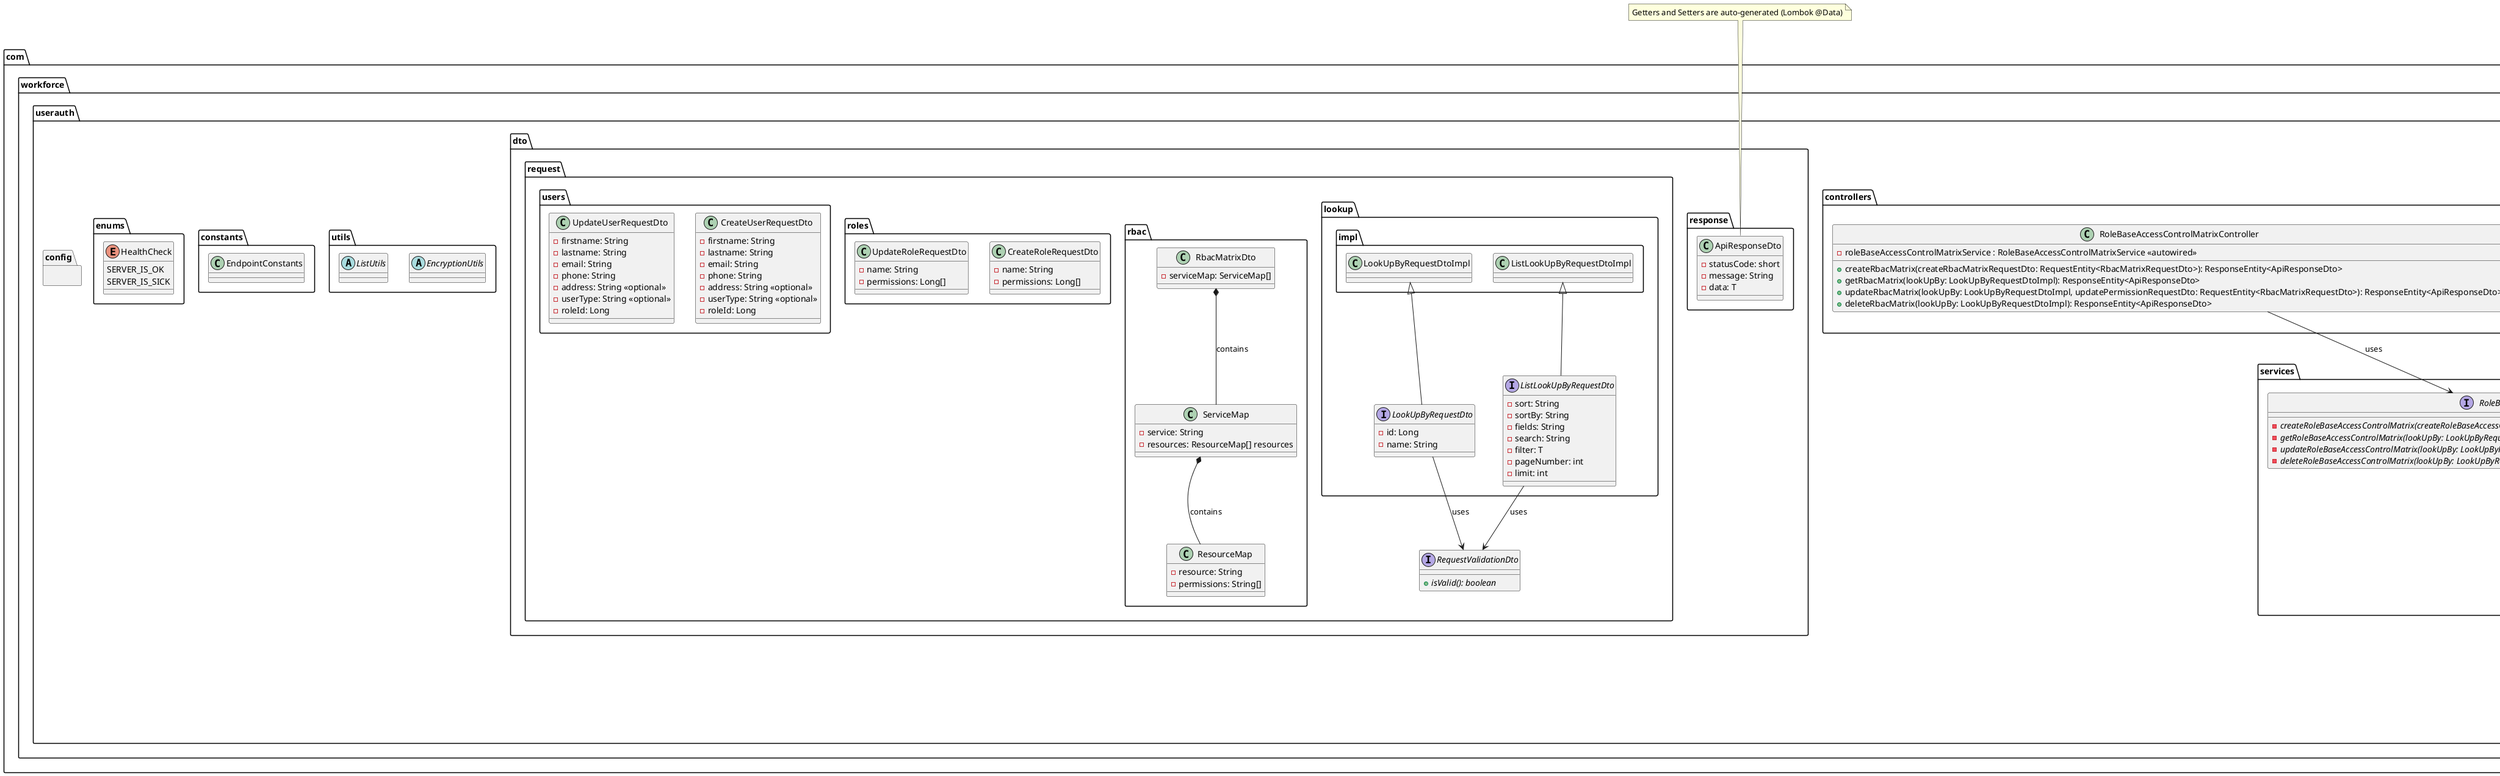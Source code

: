 @startuml

package com.workforce.userauth {
    package controllers {
        class RoleBaseAccessControlMatrixController
        class RolesController
        class UsersController
        class AuthController
    }

    package services {
        interface RoleBaseAccessControlMatrixService
        interface RolesService
        interface UsersService
        interface AuthService

        package impl {
            class RoleBaseAccessControlMatrixServiceImpl
            class RolesServiceImpl
            class UsersServiceImpl
            class AuthServiceImpl
        }
    }

    package repositories {
        interface RoleBaseAccessControlMatrixRepository
        interface RolesRepository
        interface UsersRepository
        interface AuthRepository
    }

    package dto {
        package response {
            class ApiResponseDto
        }

        package request {
            interface RequestValidationDto

            package lookup {
                interface LookUpByRequestDto
                interface ListLookUpByRequestDto

                package impl {
                    class LookUpByRequestDtoImpl
                    class ListLookUpByRequestDtoImpl
                }
            }

            package rbac {
                class RbacMatrixDto
                class ServiceMap
                class ResourceMap
            }

            package roles {
                class CreateRoleRequestDto
                class UpdateRoleRequestDto
            }
            package users {
                class CreateUserRequestDto
                class UpdateUserRequestDto
            }
        }
    }

    package utils {
        abstract class EncryptionUtils
        abstract class ListUtils
    }

    package constants {
        class EndpointConstants
    }

    package config {}
}


'Dto-details
class com.workforce.userauth.dto.response.ApiResponseDto {
    - statusCode: short
    - message: String
    - data: T
}

interface com.workforce.userauth.dto.request.RequestValidationDto {
    {abstract} + isValid(): boolean
}

interface com.workforce.userauth.dto.request.lookup.LookUpByRequestDto {
    - id: Long
    - name: String
}

class com.workforce.userauth.dto.request.rbac.RbacMatrixDto {
    - serviceMap: ServiceMap[]
}

class com.workforce.userauth.dto.request.rbac.ServiceMap {
    - service: String
    - resources: ResourceMap[] resources
}

class com.workforce.userauth.dto.request.rbac.ResourceMap {
    - resource: String
    - permissions: String[]
}

class com.workforce.userauth.dto.request.roles.CreateRoleRequestDto {
    - name: String
    - permissions: Long[]
}
class com.workforce.userauth.dto.request.roles.UpdateRoleRequestDto {
    - name: String
    - permissions: Long[]
}

class com.workforce.userauth.dto.request.users.CreateUserRequestDto {
    - firstname: String
    - lastname: String
    - email: String
    - phone: String
    - address: String <<optional>>
    - userType: String <<optional>>
    - roleId: Long
}
class com.workforce.userauth.dto.request.users.UpdateUserRequestDto {
    - firstname: String
    - lastname: String
    - email: String
    - phone: String
    - address: String <<optional>>
    - userType: String <<optional>>
    - roleId: Long
}

interface com.workforce.userauth.dto.request.lookup.ListLookUpByRequestDto {
    - sort: String
    - sortBy: String
    - fields: String
    - search: String
    - filter: T
    - pageNumber: int
    - limit: int
}

'Controllers-details
class com.workforce.userauth.controllers.RoleBaseAccessControlMatrixController {
    - roleBaseAccessControlMatrixService : RoleBaseAccessControlMatrixService <<autowired>>
    + createRbacMatrix(createRbacMatrixRequestDto: RequestEntity<RbacMatrixRequestDto>): ResponseEntity<ApiResponseDto>
    + getRbacMatrix(lookUpBy: LookUpByRequestDtoImpl): ResponseEntity<ApiResponseDto>
    + updateRbacMatrix(lookUpBy: LookUpByRequestDtoImpl, updatePermissionRequestDto: RequestEntity<RbacMatrixRequestDto>): ResponseEntity<ApiResponseDto>
    + deleteRbacMatrix(lookUpBy: LookUpByRequestDtoImpl): ResponseEntity<ApiResponseDto>
}

class com.workforce.userauth.controllers.RolesController {
    - rolesService: RolesService <<autowired>>
    + createRole(createRoleRequestDto: RequestEntity<CreateRoleRequestDto>): ResponseEntity<ApiResponseDto>
    + getRole(lookUpBy: LookUpByRequestDtoImpl): ResponseEntity<ApiResponseDto>
    + listRoles(lookUpBy: ListLookUpByRequestDtoImpl): ResponseEntity<ApiResponseDto>
    + updateRole(lookUpBy: LookUpByRequestDtoImpl, updateRoleRequestDto: RequestEntity<UpdateRoleRequestDto>): ResponseEntity<ApiResponseDto>
    + deleteRole(lookUpBy: LookUpByRequestDtoImpl): ResponseEntity<ApiResponseDto>
    + deleteAllRoles(): ResponseEntity<ApiResponseDto>
}

class com.workforce.userauth.controllers.UsersController {
    - usersService: UsersService <<autowired>>
    + createUser(createUserRequestDto: RequestEntity<CreateUserRequestDto>): ResponseEntity<ApiResponseDto>
    + getUser(lookUpBy: LookUpByRequestDtoImpl): ResponseEntity<ApiResponseDto>
    + listUsers(lookUpBy: ListLookUpByRequestDtoImpl): ResponseEntity<ApiResponseDto>
    + updateUser(lookUpBy: LookUpByRequestDtoImpl, updateUserRequestDto: RequestEntity<UpdateUserRequestDto>): ResponseEntity<ApiResponseDto>
    + deleteUser(lookUpBy: LookUpByRequestDtoImpl): ResponseEntity<ApiResponseDto>
    + deleteAllUsers(): ResponseEntity<ApiResponseDto>
}

'Services detail
''RBACService
interface com.workforce.userauth.services.RoleBaseAccessControlMatrixService {
    - {abstract} createRoleBaseAccessControlMatrix(createRoleBaseAccessControlMatrixRequestDto: RbacMatrixDto)
    - {abstract} getRoleBaseAccessControlMatrix(lookUpBy: LookUpByRequestDtoImpl)
    - {abstract} updateRoleBaseAccessControlMatrix(lookUpBy: LookUpByRequestDtoImpl, createRoleBaseAccessControlMatrixRequestDto: RbacMatrixDto)
    - {abstract} deleteRoleBaseAccessControlMatrix(lookUpBy: LookUpByRequestDtoImpl)
}
class com.workforce.userauth.services.impl.RoleBaseAccessControlMatrixServiceImpl {
    - roleBaseAccessControlMatrixRepository: RoleBaseAccessControlMatrixRepository <<Autowired>>
}

''RolesService
interface com.workforce.userauth.services.RolesService {
    - {abstract} createRole(createRoleRequestDto: CreateRoleRequestDto)
    - {abstract} getRole(lookUpBy: LookUpByRequestDtoImpl)
    - {abstract} listRoles(lookUpBy: ListLookUpByRequestDtoImpl)
    - {abstract} updateRole(lookUpBy: LookUpByRequestDtoImpl, createRoleRequestDto: CreateRoleRequestDto)
    - {abstract} deleteRole(lookUpBy: LookUpByRequestDtoImpl)
}
class com.workforce.userauth.services.impl.RolesServiceImpl {
    - rolesRepository: RolesRepository <<Autowired>>
}

''UsersService
interface com.workforce.userauth.services.UsersService {
    - {abstract} createUser(createUserRequestDto: CreateUserRequestDto)
    - {abstract} getUser(lookUpBy: LookUpByRequestDtoImpl)
    - {abstract} listUsers(lookUpBy: ListLookUpByRequestDtoImpl)
    - {abstract} updateUser(lookUpBy: LookUpByRequestDtoImpl, createUserRequestDto: CreateUserRequestDto)
    - {abstract} deleteUser(lookUpBy: LookUpByRequestDtoImpl)
}
class com.workforce.userauth.services.impl.UsersServiceImpl {
    - usersRepository: UsersRepository <<Autowired>>
}

'Enums
enum com.workforce.userauth.enums.HealthCheck {
  SERVER_IS_OK
  SERVER_IS_SICK
}

'Relations ::

'Service-Impl
RoleBaseAccessControlMatrixService <|-- RoleBaseAccessControlMatrixServiceImpl
RolesService <|-- RolesServiceImpl
UsersService <|-- UsersServiceImpl
AuthService <|-- AuthServiceImpl

'Dto
LookUpByRequestDto --> RequestValidationDto : uses
ListLookUpByRequestDto --> RequestValidationDto : uses

LookUpByRequestDtoImpl <|-- LookUpByRequestDto
ListLookUpByRequestDtoImpl <|-- ListLookUpByRequestDto

RbacMatrixDto *-- ServiceMap : contains
ServiceMap *-- ResourceMap : contains

'Controller-Service
RoleBaseAccessControlMatrixController --> RoleBaseAccessControlMatrixService : uses
RolesController --> RolesService : uses
UsersController --> UsersService : uses
AuthController --> AuthService : uses

'ServiceImp-Repository
RoleBaseAccessControlMatrixServiceImpl --> RoleBaseAccessControlMatrixRepository : uses
RolesServiceImpl --> RolesRepository : uses
UsersServiceImpl --> UsersRepository : uses
AuthServiceImpl --> AuthRepository : uses

'Notes
note top of ApiResponseDto
Getters and Setters are auto-generated (Lombok @Data)
end note

@enduml

